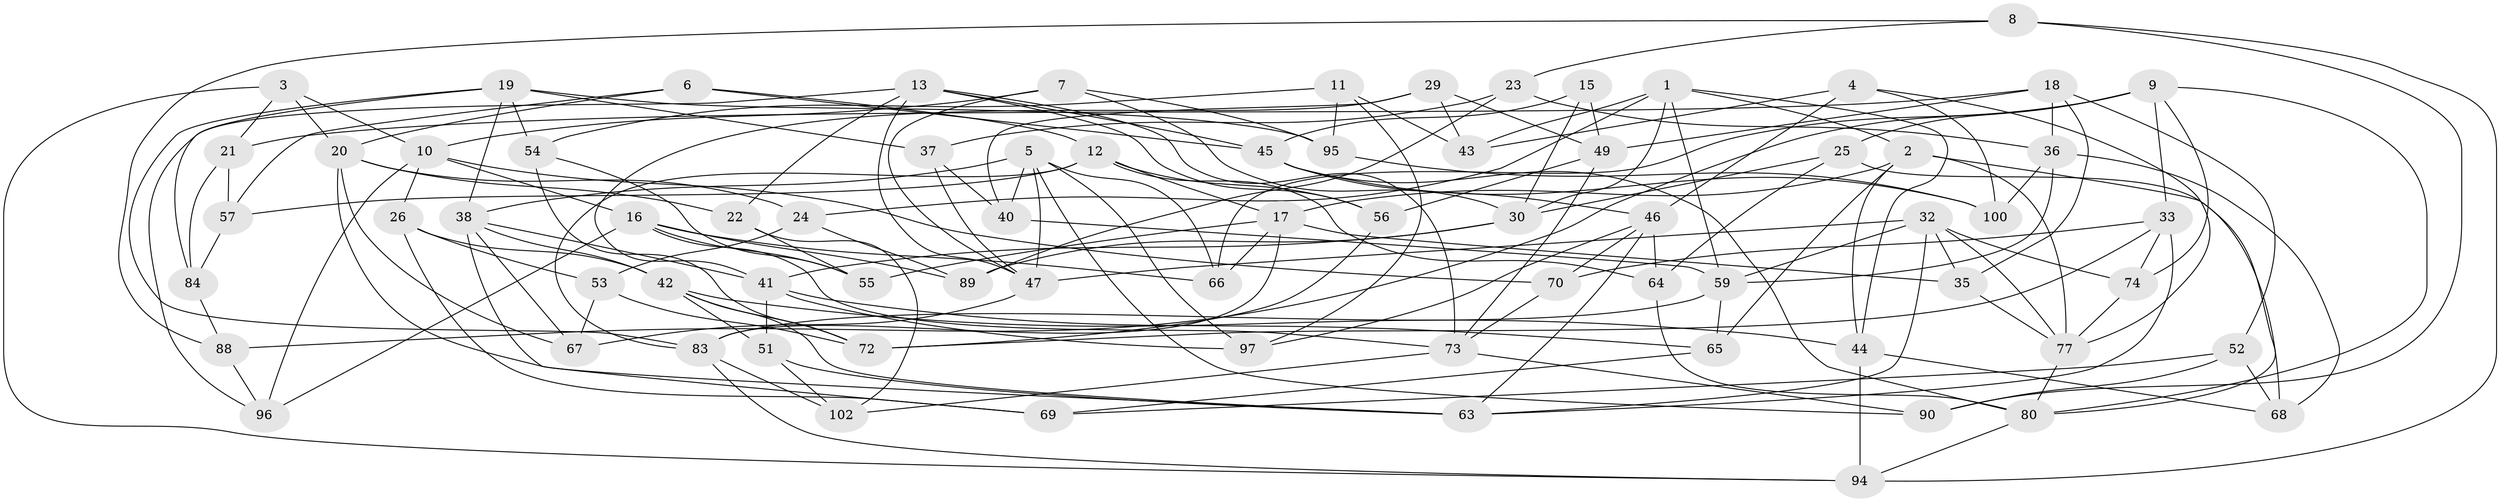 // Generated by graph-tools (version 1.1) at 2025/52/02/27/25 19:52:29]
// undirected, 74 vertices, 176 edges
graph export_dot {
graph [start="1"]
  node [color=gray90,style=filled];
  1 [super="+28"];
  2 [super="+14"];
  3;
  4;
  5 [super="+27"];
  6;
  7;
  8;
  9 [super="+60"];
  10 [super="+105"];
  11;
  12 [super="+98"];
  13 [super="+31"];
  15;
  16 [super="+91"];
  17 [super="+76"];
  18 [super="+103"];
  19 [super="+81"];
  20 [super="+39"];
  21;
  22;
  23;
  24;
  25;
  26;
  29;
  30 [super="+34"];
  32 [super="+79"];
  33 [super="+104"];
  35;
  36 [super="+58"];
  37;
  38 [super="+62"];
  40;
  41 [super="+75"];
  42 [super="+87"];
  43;
  44 [super="+48"];
  45 [super="+50"];
  46 [super="+61"];
  47 [super="+78"];
  49 [super="+85"];
  51;
  52;
  53;
  54;
  55;
  56;
  57;
  59 [super="+82"];
  63 [super="+71"];
  64;
  65;
  66;
  67;
  68;
  69;
  70;
  72 [super="+101"];
  73 [super="+92"];
  74;
  77 [super="+93"];
  80 [super="+86"];
  83 [super="+106"];
  84;
  88;
  89;
  90;
  94 [super="+99"];
  95;
  96;
  97;
  100;
  102;
  1 -- 30;
  1 -- 43;
  1 -- 24;
  1 -- 59;
  1 -- 2;
  1 -- 44;
  2 -- 77;
  2 -- 17;
  2 -- 80;
  2 -- 65;
  2 -- 44;
  3 -- 94;
  3 -- 20;
  3 -- 10;
  3 -- 21;
  4 -- 100;
  4 -- 43;
  4 -- 46;
  4 -- 77;
  5 -- 40;
  5 -- 47;
  5 -- 97;
  5 -- 66;
  5 -- 90;
  5 -- 38;
  6 -- 57;
  6 -- 45;
  6 -- 20;
  6 -- 12;
  7 -- 30;
  7 -- 95;
  7 -- 47;
  7 -- 10;
  8 -- 23;
  8 -- 88;
  8 -- 90;
  8 -- 94;
  9 -- 66;
  9 -- 88;
  9 -- 80;
  9 -- 74;
  9 -- 25;
  9 -- 33;
  10 -- 70;
  10 -- 26;
  10 -- 16;
  10 -- 96;
  11 -- 54;
  11 -- 95;
  11 -- 43;
  11 -- 97;
  12 -- 64;
  12 -- 57;
  12 -- 83;
  12 -- 56;
  12 -- 17;
  13 -- 22;
  13 -- 47;
  13 -- 56;
  13 -- 96;
  13 -- 73;
  13 -- 45;
  15 -- 49 [weight=2];
  15 -- 30;
  15 -- 45;
  16 -- 96;
  16 -- 66;
  16 -- 73;
  16 -- 89;
  16 -- 55;
  17 -- 55;
  17 -- 83;
  17 -- 35;
  17 -- 66;
  18 -- 49;
  18 -- 36 [weight=2];
  18 -- 35;
  18 -- 52;
  18 -- 21;
  19 -- 95;
  19 -- 54;
  19 -- 84;
  19 -- 37;
  19 -- 38;
  19 -- 83;
  20 -- 63;
  20 -- 22;
  20 -- 24;
  20 -- 67;
  21 -- 84;
  21 -- 57;
  22 -- 102;
  22 -- 55;
  23 -- 36;
  23 -- 37;
  23 -- 89;
  24 -- 53;
  24 -- 89;
  25 -- 64;
  25 -- 68;
  25 -- 30;
  26 -- 53;
  26 -- 69;
  26 -- 42;
  29 -- 41;
  29 -- 43;
  29 -- 40;
  29 -- 49;
  30 -- 41;
  30 -- 89;
  32 -- 47;
  32 -- 63;
  32 -- 77;
  32 -- 59;
  32 -- 74;
  32 -- 35;
  33 -- 72 [weight=2];
  33 -- 63;
  33 -- 74;
  33 -- 70;
  35 -- 77;
  36 -- 100;
  36 -- 59;
  36 -- 68;
  37 -- 40;
  37 -- 47;
  38 -- 67;
  38 -- 41;
  38 -- 69;
  38 -- 42;
  40 -- 59;
  41 -- 51;
  41 -- 65;
  41 -- 97;
  42 -- 51;
  42 -- 63;
  42 -- 72;
  42 -- 44;
  44 -- 68;
  44 -- 94 [weight=2];
  45 -- 100;
  45 -- 80;
  45 -- 46;
  46 -- 64;
  46 -- 97;
  46 -- 70;
  46 -- 63;
  47 -- 67;
  49 -- 56;
  49 -- 73;
  51 -- 102;
  51 -- 63;
  52 -- 90;
  52 -- 68;
  52 -- 69;
  53 -- 67;
  53 -- 72;
  54 -- 72;
  54 -- 55;
  56 -- 72;
  57 -- 84;
  59 -- 83;
  59 -- 65;
  64 -- 80;
  65 -- 69;
  70 -- 73;
  73 -- 90;
  73 -- 102;
  74 -- 77;
  77 -- 80;
  80 -- 94;
  83 -- 94;
  83 -- 102;
  84 -- 88;
  88 -- 96;
  95 -- 100;
}
